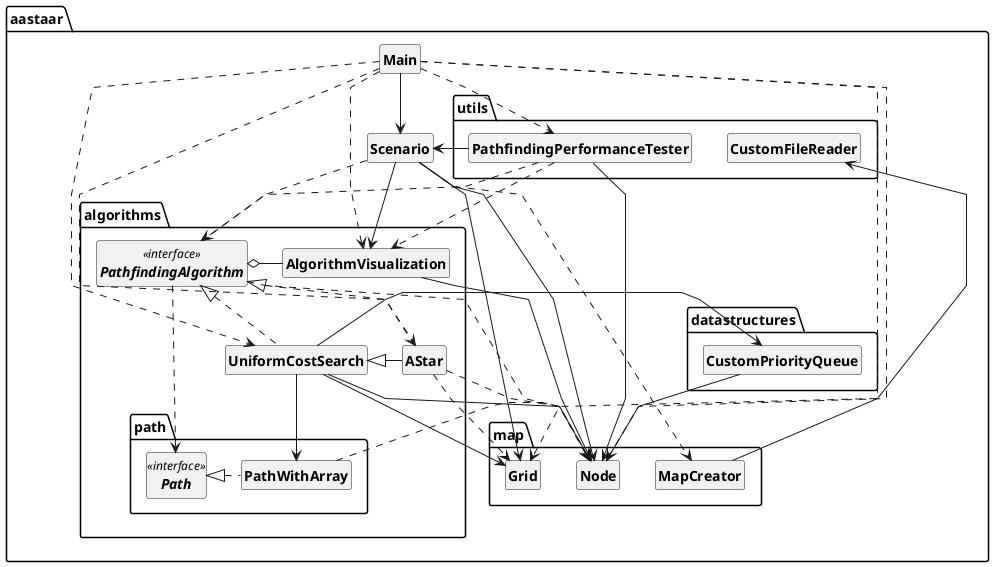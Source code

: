 @startuml
skinparam classAttributeIconSize 0
skinparam ClassFontStyle bold
skinparam linetype polyline

package aastaar {
  class Main
  class Scenario

  package map {
    class MapCreator 
    class Grid
    class Node
  }

  package algorithms {
    class AStar
    class AlgorithmVisualization
    class UniformCostSearch
    interface PathfindingAlgorithm <<interface>>

    package path {
      class PathWithArray
      interface Path <<interface>>
    }
  }

  package utils {
    class PathfindingPerformanceTester
    class CustomFileReader
  }

  package datastructures {
    class CustomPriorityQueue
  }
}

Main --> Scenario
Main ..> AlgorithmVisualization
Main ..> AStar
Main ..> Grid
Main ..> Node
Main ..> UniformCostSearch
Main ..> PathfindingPerformanceTester

Scenario --> AlgorithmVisualization
Scenario --> Grid
Scenario ..> MapCreator
Scenario --> Node
Scenario ..> PathfindingAlgorithm

MapCreator --> CustomFileReader

PathfindingPerformanceTester --> Scenario
PathfindingPerformanceTester --> Node
PathfindingPerformanceTester ..> PathfindingAlgorithm
PathfindingPerformanceTester ..> AlgorithmVisualization

AlgorithmVisualization --> Node
AlgorithmVisualization -o PathfindingAlgorithm

PathfindingAlgorithm ..> Path
PathfindingAlgorithm ..> Node
PathfindingAlgorithm <|.. UniformCostSearch
PathfindingAlgorithm <|.. AStar

UniformCostSearch <|- AStar
UniformCostSearch --> CustomPriorityQueue
UniformCostSearch --> PathWithArray
UniformCostSearch --> Node
UniformCostSearch --> Grid


AStar ..> Grid
AStar ..> Node

Path <|. PathWithArray

PathWithArray ..> Node

CustomPriorityQueue --> Node

hide members
hide circles

@enduml